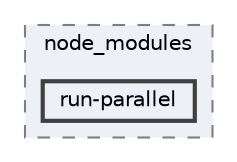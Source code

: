 digraph "pkiclassroomrescheduler/src/main/frontend/node_modules/run-parallel"
{
 // LATEX_PDF_SIZE
  bgcolor="transparent";
  edge [fontname=Helvetica,fontsize=10,labelfontname=Helvetica,labelfontsize=10];
  node [fontname=Helvetica,fontsize=10,shape=box,height=0.2,width=0.4];
  compound=true
  subgraph clusterdir_72953eda66ccb3a2722c28e1c3e6c23b {
    graph [ bgcolor="#edf0f7", pencolor="grey50", label="node_modules", fontname=Helvetica,fontsize=10 style="filled,dashed", URL="dir_72953eda66ccb3a2722c28e1c3e6c23b.html",tooltip=""]
  dir_58536385a05e321b2ace0e0e16b8db45 [label="run-parallel", fillcolor="#edf0f7", color="grey25", style="filled,bold", URL="dir_58536385a05e321b2ace0e0e16b8db45.html",tooltip=""];
  }
}
